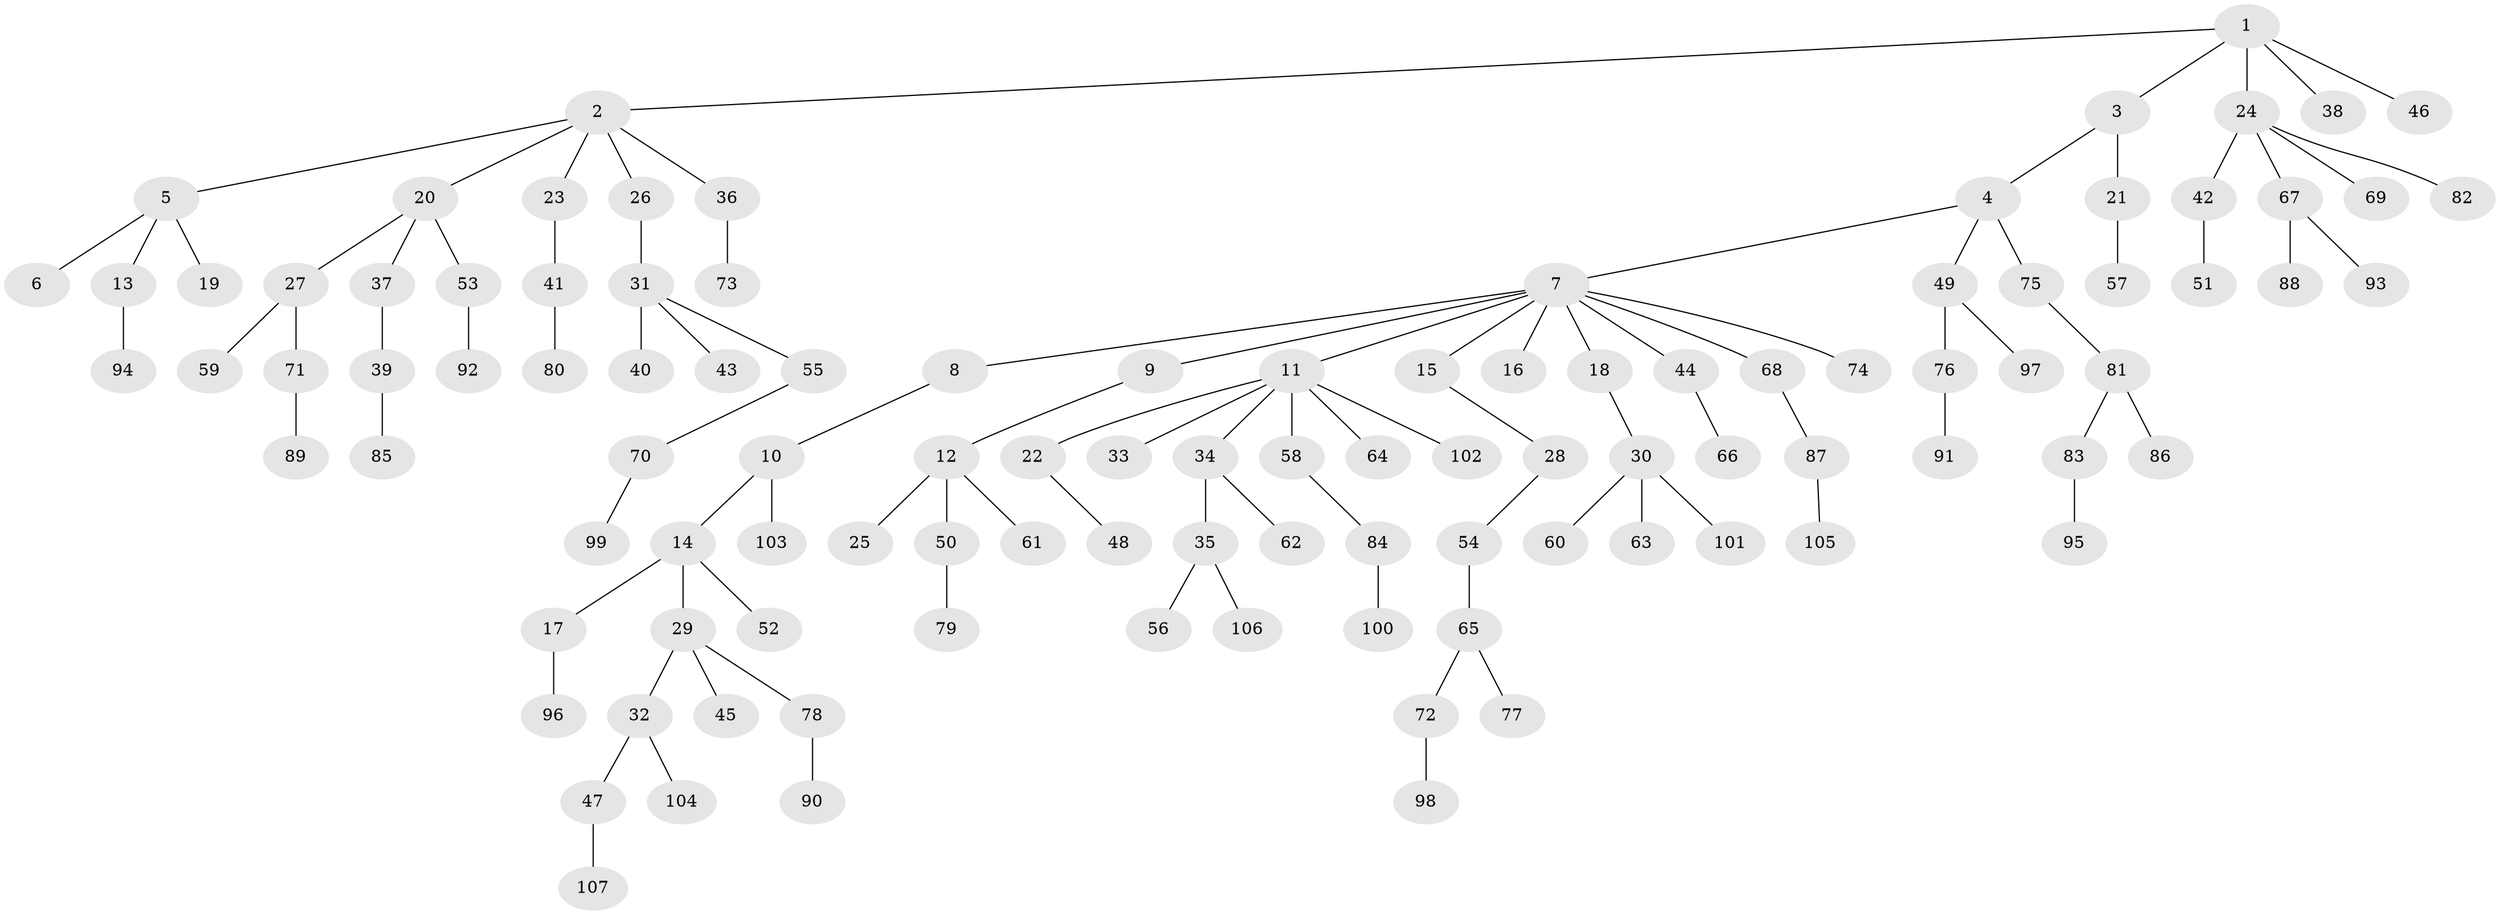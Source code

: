 // coarse degree distribution, {4: 0.057971014492753624, 6: 0.043478260869565216, 3: 0.11594202898550725, 9: 0.014492753623188406, 2: 0.2318840579710145, 1: 0.5362318840579711}
// Generated by graph-tools (version 1.1) at 2025/42/03/06/25 10:42:05]
// undirected, 107 vertices, 106 edges
graph export_dot {
graph [start="1"]
  node [color=gray90,style=filled];
  1;
  2;
  3;
  4;
  5;
  6;
  7;
  8;
  9;
  10;
  11;
  12;
  13;
  14;
  15;
  16;
  17;
  18;
  19;
  20;
  21;
  22;
  23;
  24;
  25;
  26;
  27;
  28;
  29;
  30;
  31;
  32;
  33;
  34;
  35;
  36;
  37;
  38;
  39;
  40;
  41;
  42;
  43;
  44;
  45;
  46;
  47;
  48;
  49;
  50;
  51;
  52;
  53;
  54;
  55;
  56;
  57;
  58;
  59;
  60;
  61;
  62;
  63;
  64;
  65;
  66;
  67;
  68;
  69;
  70;
  71;
  72;
  73;
  74;
  75;
  76;
  77;
  78;
  79;
  80;
  81;
  82;
  83;
  84;
  85;
  86;
  87;
  88;
  89;
  90;
  91;
  92;
  93;
  94;
  95;
  96;
  97;
  98;
  99;
  100;
  101;
  102;
  103;
  104;
  105;
  106;
  107;
  1 -- 2;
  1 -- 3;
  1 -- 24;
  1 -- 38;
  1 -- 46;
  2 -- 5;
  2 -- 20;
  2 -- 23;
  2 -- 26;
  2 -- 36;
  3 -- 4;
  3 -- 21;
  4 -- 7;
  4 -- 49;
  4 -- 75;
  5 -- 6;
  5 -- 13;
  5 -- 19;
  7 -- 8;
  7 -- 9;
  7 -- 11;
  7 -- 15;
  7 -- 16;
  7 -- 18;
  7 -- 44;
  7 -- 68;
  7 -- 74;
  8 -- 10;
  9 -- 12;
  10 -- 14;
  10 -- 103;
  11 -- 22;
  11 -- 33;
  11 -- 34;
  11 -- 58;
  11 -- 64;
  11 -- 102;
  12 -- 25;
  12 -- 50;
  12 -- 61;
  13 -- 94;
  14 -- 17;
  14 -- 29;
  14 -- 52;
  15 -- 28;
  17 -- 96;
  18 -- 30;
  20 -- 27;
  20 -- 37;
  20 -- 53;
  21 -- 57;
  22 -- 48;
  23 -- 41;
  24 -- 42;
  24 -- 67;
  24 -- 69;
  24 -- 82;
  26 -- 31;
  27 -- 59;
  27 -- 71;
  28 -- 54;
  29 -- 32;
  29 -- 45;
  29 -- 78;
  30 -- 60;
  30 -- 63;
  30 -- 101;
  31 -- 40;
  31 -- 43;
  31 -- 55;
  32 -- 47;
  32 -- 104;
  34 -- 35;
  34 -- 62;
  35 -- 56;
  35 -- 106;
  36 -- 73;
  37 -- 39;
  39 -- 85;
  41 -- 80;
  42 -- 51;
  44 -- 66;
  47 -- 107;
  49 -- 76;
  49 -- 97;
  50 -- 79;
  53 -- 92;
  54 -- 65;
  55 -- 70;
  58 -- 84;
  65 -- 72;
  65 -- 77;
  67 -- 88;
  67 -- 93;
  68 -- 87;
  70 -- 99;
  71 -- 89;
  72 -- 98;
  75 -- 81;
  76 -- 91;
  78 -- 90;
  81 -- 83;
  81 -- 86;
  83 -- 95;
  84 -- 100;
  87 -- 105;
}
